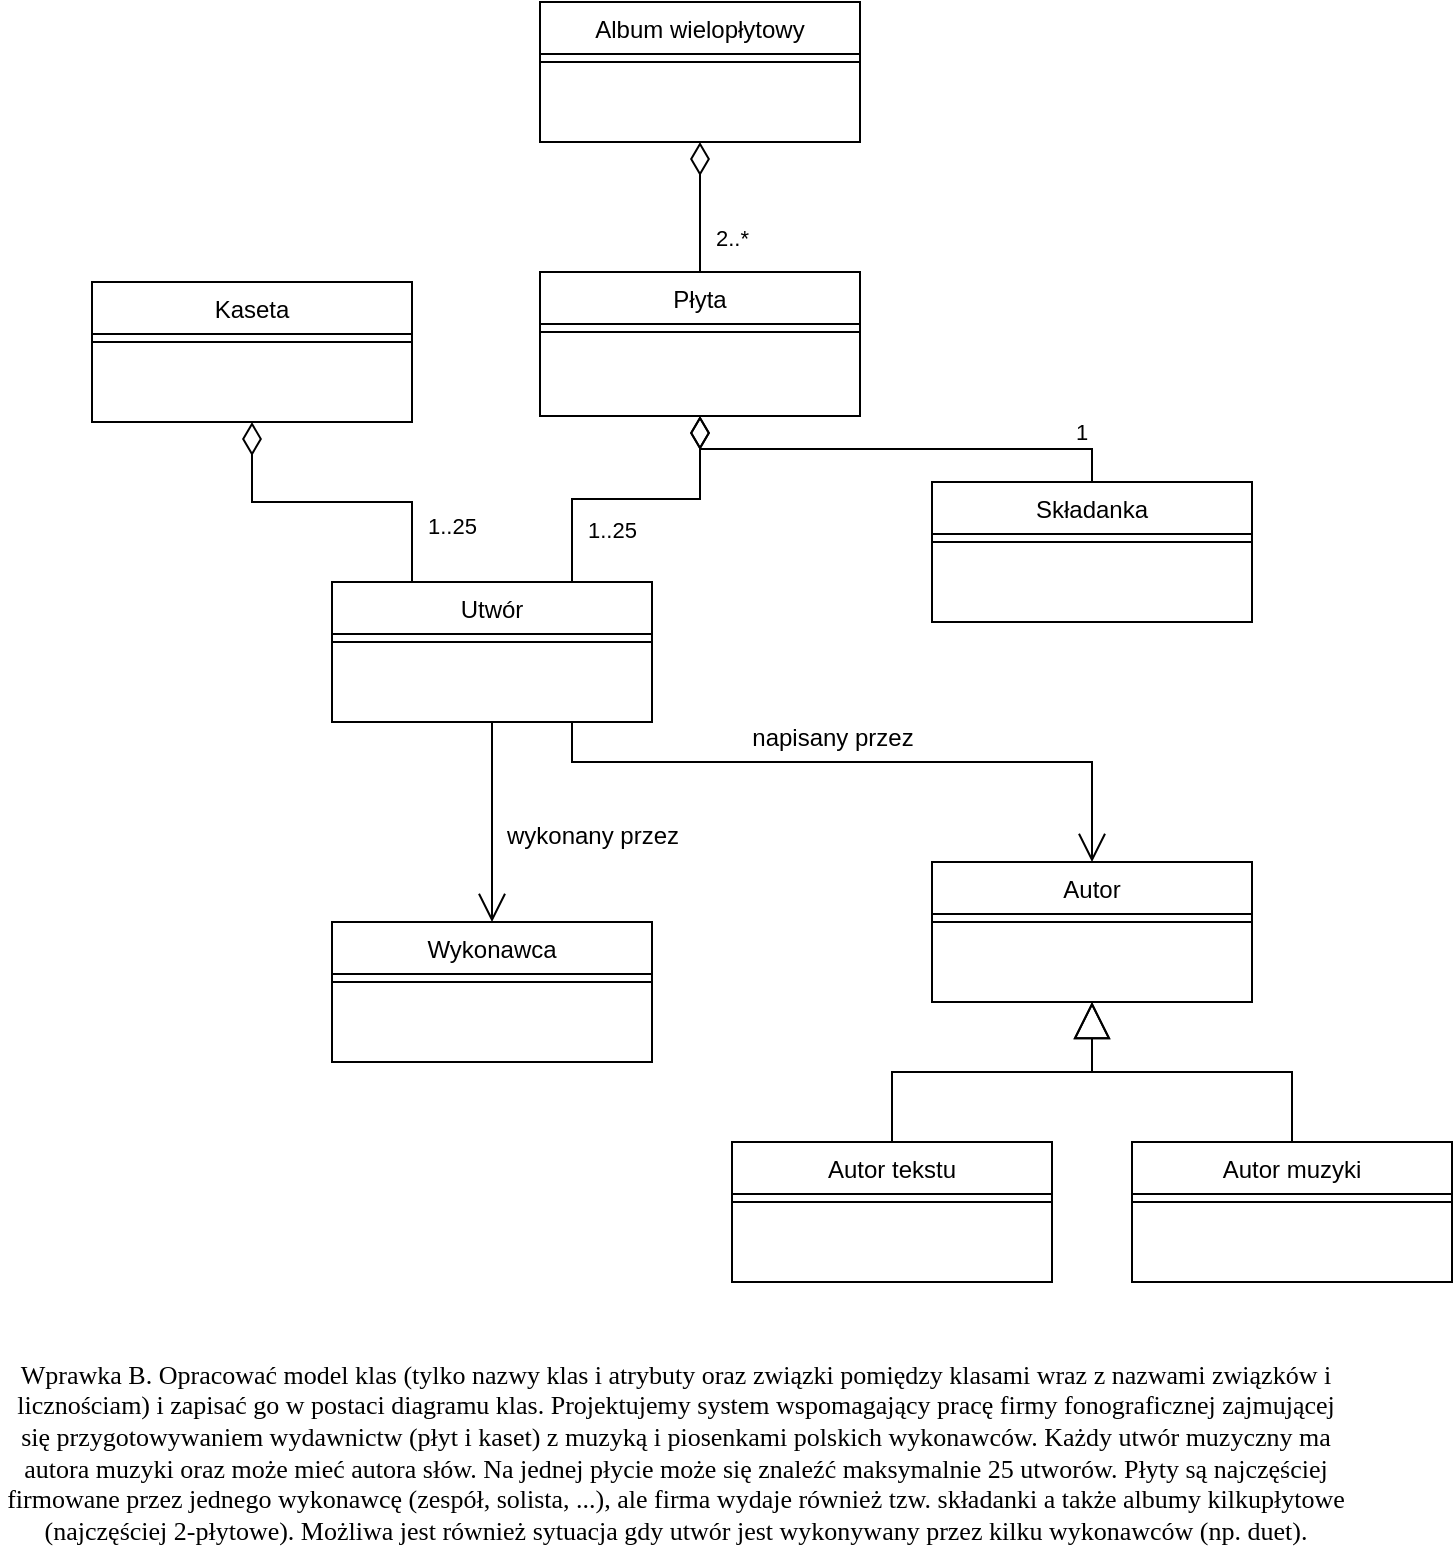 <mxfile version="24.0.7" type="github">
  <diagram id="C5RBs43oDa-KdzZeNtuy" name="Page-1">
    <mxGraphModel dx="1161" dy="632" grid="1" gridSize="10" guides="1" tooltips="1" connect="1" arrows="1" fold="1" page="1" pageScale="1" pageWidth="827" pageHeight="1169" math="0" shadow="0">
      <root>
        <mxCell id="WIyWlLk6GJQsqaUBKTNV-0" />
        <mxCell id="WIyWlLk6GJQsqaUBKTNV-1" parent="WIyWlLk6GJQsqaUBKTNV-0" />
        <mxCell id="zkfFHV4jXpPFQw0GAbJ--13" value="Płyta" style="swimlane;fontStyle=0;align=center;verticalAlign=top;childLayout=stackLayout;horizontal=1;startSize=26;horizontalStack=0;resizeParent=1;resizeLast=0;collapsible=1;marginBottom=0;rounded=0;shadow=0;strokeWidth=1;" parent="WIyWlLk6GJQsqaUBKTNV-1" vertex="1">
          <mxGeometry x="344" y="365" width="160" height="72" as="geometry">
            <mxRectangle x="340" y="380" width="170" height="26" as="alternateBounds" />
          </mxGeometry>
        </mxCell>
        <mxCell id="zkfFHV4jXpPFQw0GAbJ--15" value="" style="line;html=1;strokeWidth=1;align=left;verticalAlign=middle;spacingTop=-1;spacingLeft=3;spacingRight=3;rotatable=0;labelPosition=right;points=[];portConstraint=eastwest;" parent="zkfFHV4jXpPFQw0GAbJ--13" vertex="1">
          <mxGeometry y="26" width="160" height="8" as="geometry" />
        </mxCell>
        <mxCell id="EysOObwqPlJZKndIWrqb-1" value="Kaseta" style="swimlane;fontStyle=0;align=center;verticalAlign=top;childLayout=stackLayout;horizontal=1;startSize=26;horizontalStack=0;resizeParent=1;resizeLast=0;collapsible=1;marginBottom=0;rounded=0;shadow=0;strokeWidth=1;" vertex="1" parent="WIyWlLk6GJQsqaUBKTNV-1">
          <mxGeometry x="120" y="370" width="160" height="70" as="geometry">
            <mxRectangle x="340" y="380" width="170" height="26" as="alternateBounds" />
          </mxGeometry>
        </mxCell>
        <mxCell id="EysOObwqPlJZKndIWrqb-3" value="" style="line;html=1;strokeWidth=1;align=left;verticalAlign=middle;spacingTop=-1;spacingLeft=3;spacingRight=3;rotatable=0;labelPosition=right;points=[];portConstraint=eastwest;" vertex="1" parent="EysOObwqPlJZKndIWrqb-1">
          <mxGeometry y="26" width="160" height="8" as="geometry" />
        </mxCell>
        <mxCell id="EysOObwqPlJZKndIWrqb-4" value="Składanka&#xa;" style="swimlane;fontStyle=0;align=center;verticalAlign=top;childLayout=stackLayout;horizontal=1;startSize=26;horizontalStack=0;resizeParent=1;resizeLast=0;collapsible=1;marginBottom=0;rounded=0;shadow=0;strokeWidth=1;" vertex="1" parent="WIyWlLk6GJQsqaUBKTNV-1">
          <mxGeometry x="540" y="470" width="160" height="70" as="geometry">
            <mxRectangle x="344" y="240" width="170" height="26" as="alternateBounds" />
          </mxGeometry>
        </mxCell>
        <mxCell id="EysOObwqPlJZKndIWrqb-5" value="" style="line;html=1;strokeWidth=1;align=left;verticalAlign=middle;spacingTop=-1;spacingLeft=3;spacingRight=3;rotatable=0;labelPosition=right;points=[];portConstraint=eastwest;" vertex="1" parent="EysOObwqPlJZKndIWrqb-4">
          <mxGeometry y="26" width="160" height="8" as="geometry" />
        </mxCell>
        <mxCell id="EysOObwqPlJZKndIWrqb-6" value="Utwór" style="swimlane;fontStyle=0;align=center;verticalAlign=top;childLayout=stackLayout;horizontal=1;startSize=26;horizontalStack=0;resizeParent=1;resizeLast=0;collapsible=1;marginBottom=0;rounded=0;shadow=0;strokeWidth=1;" vertex="1" parent="WIyWlLk6GJQsqaUBKTNV-1">
          <mxGeometry x="240" y="520" width="160" height="70" as="geometry">
            <mxRectangle x="340" y="380" width="170" height="26" as="alternateBounds" />
          </mxGeometry>
        </mxCell>
        <mxCell id="EysOObwqPlJZKndIWrqb-7" value="" style="line;html=1;strokeWidth=1;align=left;verticalAlign=middle;spacingTop=-1;spacingLeft=3;spacingRight=3;rotatable=0;labelPosition=right;points=[];portConstraint=eastwest;" vertex="1" parent="EysOObwqPlJZKndIWrqb-6">
          <mxGeometry y="26" width="160" height="8" as="geometry" />
        </mxCell>
        <mxCell id="EysOObwqPlJZKndIWrqb-8" value="Wykonawca" style="swimlane;fontStyle=0;align=center;verticalAlign=top;childLayout=stackLayout;horizontal=1;startSize=26;horizontalStack=0;resizeParent=1;resizeLast=0;collapsible=1;marginBottom=0;rounded=0;shadow=0;strokeWidth=1;" vertex="1" parent="WIyWlLk6GJQsqaUBKTNV-1">
          <mxGeometry x="240" y="690" width="160" height="70" as="geometry">
            <mxRectangle x="340" y="380" width="170" height="26" as="alternateBounds" />
          </mxGeometry>
        </mxCell>
        <mxCell id="EysOObwqPlJZKndIWrqb-9" value="" style="line;html=1;strokeWidth=1;align=left;verticalAlign=middle;spacingTop=-1;spacingLeft=3;spacingRight=3;rotatable=0;labelPosition=right;points=[];portConstraint=eastwest;" vertex="1" parent="EysOObwqPlJZKndIWrqb-8">
          <mxGeometry y="26" width="160" height="8" as="geometry" />
        </mxCell>
        <mxCell id="EysOObwqPlJZKndIWrqb-11" value="Album wielopłytowy&#xa;" style="swimlane;fontStyle=0;align=center;verticalAlign=top;childLayout=stackLayout;horizontal=1;startSize=26;horizontalStack=0;resizeParent=1;resizeLast=0;collapsible=1;marginBottom=0;rounded=0;shadow=0;strokeWidth=1;" vertex="1" parent="WIyWlLk6GJQsqaUBKTNV-1">
          <mxGeometry x="344" y="230" width="160" height="70" as="geometry">
            <mxRectangle x="344" y="240" width="170" height="26" as="alternateBounds" />
          </mxGeometry>
        </mxCell>
        <mxCell id="EysOObwqPlJZKndIWrqb-12" value="" style="line;html=1;strokeWidth=1;align=left;verticalAlign=middle;spacingTop=-1;spacingLeft=3;spacingRight=3;rotatable=0;labelPosition=right;points=[];portConstraint=eastwest;" vertex="1" parent="EysOObwqPlJZKndIWrqb-11">
          <mxGeometry y="26" width="160" height="8" as="geometry" />
        </mxCell>
        <mxCell id="EysOObwqPlJZKndIWrqb-15" value="1..25" style="endArrow=none;html=1;endSize=12;startArrow=diamondThin;startSize=14;startFill=0;edgeStyle=orthogonalEdgeStyle;align=left;verticalAlign=bottom;rounded=0;exitX=0.5;exitY=1;exitDx=0;exitDy=0;entryX=0.75;entryY=0;entryDx=0;entryDy=0;endFill=0;" edge="1" parent="WIyWlLk6GJQsqaUBKTNV-1" source="zkfFHV4jXpPFQw0GAbJ--13" target="EysOObwqPlJZKndIWrqb-6">
          <mxGeometry x="0.759" y="6" relative="1" as="geometry">
            <mxPoint x="420" y="490" as="sourcePoint" />
            <mxPoint x="570" y="400" as="targetPoint" />
            <mxPoint as="offset" />
          </mxGeometry>
        </mxCell>
        <mxCell id="EysOObwqPlJZKndIWrqb-17" value="Autor" style="swimlane;fontStyle=0;align=center;verticalAlign=top;childLayout=stackLayout;horizontal=1;startSize=26;horizontalStack=0;resizeParent=1;resizeLast=0;collapsible=1;marginBottom=0;rounded=0;shadow=0;strokeWidth=1;" vertex="1" parent="WIyWlLk6GJQsqaUBKTNV-1">
          <mxGeometry x="540" y="660" width="160" height="70" as="geometry">
            <mxRectangle x="340" y="380" width="170" height="26" as="alternateBounds" />
          </mxGeometry>
        </mxCell>
        <mxCell id="EysOObwqPlJZKndIWrqb-18" value="" style="line;html=1;strokeWidth=1;align=left;verticalAlign=middle;spacingTop=-1;spacingLeft=3;spacingRight=3;rotatable=0;labelPosition=right;points=[];portConstraint=eastwest;" vertex="1" parent="EysOObwqPlJZKndIWrqb-17">
          <mxGeometry y="26" width="160" height="8" as="geometry" />
        </mxCell>
        <mxCell id="EysOObwqPlJZKndIWrqb-10" value="&lt;span style=&quot;font-size: small; text-align: start;&quot;&gt;&lt;font face=&quot;Tahoma&quot;&gt;Wprawka B. Opracować model klas (tylko nazwy klas i atrybuty oraz związki pomiędzy klasami wraz z nazwami związków i licznościam) i zapisać go w postaci diagramu klas. Projektujemy system wspomagający pracę firmy fonograficznej zajmującej się przygotowywaniem wydawnictw (płyt i kaset) z muzyką i piosenkami polskich wykonawców. Każdy utwór muzyczny ma autora muzyki oraz może mieć autora słów. Na jednej płycie może się znaleźć maksymalnie 25 utworów. Płyty są najczęściej firmowane przez jednego wykonawcę (zespół, solista, ...), ale firma wydaje również tzw. składanki a także albumy kilkupłytowe (najczęściej 2-płytowe). Możliwa jest również sytuacja gdy utwór jest wykonywany przez kilku wykonawców (np. duet).&lt;/font&gt;&lt;/span&gt;" style="text;html=1;align=center;verticalAlign=middle;whiteSpace=wrap;rounded=0;" vertex="1" parent="WIyWlLk6GJQsqaUBKTNV-1">
          <mxGeometry x="74" y="940" width="676" height="30" as="geometry" />
        </mxCell>
        <mxCell id="EysOObwqPlJZKndIWrqb-20" value="Autor muzyki" style="swimlane;fontStyle=0;align=center;verticalAlign=top;childLayout=stackLayout;horizontal=1;startSize=26;horizontalStack=0;resizeParent=1;resizeLast=0;collapsible=1;marginBottom=0;rounded=0;shadow=0;strokeWidth=1;" vertex="1" parent="WIyWlLk6GJQsqaUBKTNV-1">
          <mxGeometry x="640" y="800" width="160" height="70" as="geometry">
            <mxRectangle x="340" y="380" width="170" height="26" as="alternateBounds" />
          </mxGeometry>
        </mxCell>
        <mxCell id="EysOObwqPlJZKndIWrqb-21" value="" style="line;html=1;strokeWidth=1;align=left;verticalAlign=middle;spacingTop=-1;spacingLeft=3;spacingRight=3;rotatable=0;labelPosition=right;points=[];portConstraint=eastwest;" vertex="1" parent="EysOObwqPlJZKndIWrqb-20">
          <mxGeometry y="26" width="160" height="8" as="geometry" />
        </mxCell>
        <mxCell id="EysOObwqPlJZKndIWrqb-22" value="Autor tekstu" style="swimlane;fontStyle=0;align=center;verticalAlign=top;childLayout=stackLayout;horizontal=1;startSize=26;horizontalStack=0;resizeParent=1;resizeLast=0;collapsible=1;marginBottom=0;rounded=0;shadow=0;strokeWidth=1;" vertex="1" parent="WIyWlLk6GJQsqaUBKTNV-1">
          <mxGeometry x="440" y="800" width="160" height="70" as="geometry">
            <mxRectangle x="340" y="380" width="170" height="26" as="alternateBounds" />
          </mxGeometry>
        </mxCell>
        <mxCell id="EysOObwqPlJZKndIWrqb-23" value="" style="line;html=1;strokeWidth=1;align=left;verticalAlign=middle;spacingTop=-1;spacingLeft=3;spacingRight=3;rotatable=0;labelPosition=right;points=[];portConstraint=eastwest;" vertex="1" parent="EysOObwqPlJZKndIWrqb-22">
          <mxGeometry y="26" width="160" height="8" as="geometry" />
        </mxCell>
        <mxCell id="EysOObwqPlJZKndIWrqb-24" value="" style="endArrow=block;endSize=16;endFill=0;html=1;rounded=0;entryX=0.5;entryY=1;entryDx=0;entryDy=0;exitX=0.5;exitY=0;exitDx=0;exitDy=0;edgeStyle=orthogonalEdgeStyle;" edge="1" parent="WIyWlLk6GJQsqaUBKTNV-1" source="EysOObwqPlJZKndIWrqb-22" target="EysOObwqPlJZKndIWrqb-17">
          <mxGeometry x="0.128" y="-24" width="160" relative="1" as="geometry">
            <mxPoint x="190" y="760" as="sourcePoint" />
            <mxPoint x="350" y="760" as="targetPoint" />
            <mxPoint as="offset" />
          </mxGeometry>
        </mxCell>
        <mxCell id="EysOObwqPlJZKndIWrqb-25" value="" style="endArrow=block;endSize=16;endFill=0;html=1;rounded=0;entryX=0.5;entryY=1;entryDx=0;entryDy=0;exitX=0.5;exitY=0;exitDx=0;exitDy=0;edgeStyle=orthogonalEdgeStyle;" edge="1" parent="WIyWlLk6GJQsqaUBKTNV-1" source="EysOObwqPlJZKndIWrqb-20" target="EysOObwqPlJZKndIWrqb-17">
          <mxGeometry x="0.128" y="-24" width="160" relative="1" as="geometry">
            <mxPoint x="530" y="810" as="sourcePoint" />
            <mxPoint x="630" y="740" as="targetPoint" />
            <mxPoint as="offset" />
          </mxGeometry>
        </mxCell>
        <mxCell id="EysOObwqPlJZKndIWrqb-26" value="1" style="endArrow=none;html=1;endSize=12;startArrow=diamondThin;startSize=14;startFill=0;edgeStyle=orthogonalEdgeStyle;align=left;verticalAlign=bottom;rounded=0;exitX=0.5;exitY=1;exitDx=0;exitDy=0;entryX=0.5;entryY=0;entryDx=0;entryDy=0;endFill=0;" edge="1" parent="WIyWlLk6GJQsqaUBKTNV-1" source="zkfFHV4jXpPFQw0GAbJ--13" target="EysOObwqPlJZKndIWrqb-4">
          <mxGeometry x="0.769" relative="1" as="geometry">
            <mxPoint x="434" y="447" as="sourcePoint" />
            <mxPoint x="330" y="530" as="targetPoint" />
            <mxPoint as="offset" />
          </mxGeometry>
        </mxCell>
        <mxCell id="EysOObwqPlJZKndIWrqb-27" value="2..*" style="endArrow=none;html=1;endSize=12;startArrow=diamondThin;startSize=14;startFill=0;edgeStyle=orthogonalEdgeStyle;align=left;verticalAlign=bottom;rounded=0;exitX=0.5;exitY=1;exitDx=0;exitDy=0;endFill=0;entryX=0.5;entryY=0;entryDx=0;entryDy=0;" edge="1" parent="WIyWlLk6GJQsqaUBKTNV-1" source="EysOObwqPlJZKndIWrqb-11" target="zkfFHV4jXpPFQw0GAbJ--13">
          <mxGeometry x="0.759" y="6" relative="1" as="geometry">
            <mxPoint x="394" y="447" as="sourcePoint" />
            <mxPoint x="460" y="350" as="targetPoint" />
            <mxPoint as="offset" />
          </mxGeometry>
        </mxCell>
        <mxCell id="EysOObwqPlJZKndIWrqb-28" value="1..25" style="endArrow=none;html=1;endSize=12;startArrow=diamondThin;startSize=14;startFill=0;edgeStyle=orthogonalEdgeStyle;align=left;verticalAlign=bottom;rounded=0;exitX=0.5;exitY=1;exitDx=0;exitDy=0;entryX=0.25;entryY=0;entryDx=0;entryDy=0;endFill=0;" edge="1" parent="WIyWlLk6GJQsqaUBKTNV-1" source="EysOObwqPlJZKndIWrqb-1" target="EysOObwqPlJZKndIWrqb-6">
          <mxGeometry x="0.759" y="6" relative="1" as="geometry">
            <mxPoint x="394" y="447" as="sourcePoint" />
            <mxPoint x="330" y="530" as="targetPoint" />
            <mxPoint as="offset" />
          </mxGeometry>
        </mxCell>
        <mxCell id="EysOObwqPlJZKndIWrqb-31" value="" style="endArrow=open;endFill=1;endSize=12;html=1;rounded=0;exitX=0.5;exitY=1;exitDx=0;exitDy=0;entryX=0.5;entryY=0;entryDx=0;entryDy=0;" edge="1" parent="WIyWlLk6GJQsqaUBKTNV-1" source="EysOObwqPlJZKndIWrqb-6" target="EysOObwqPlJZKndIWrqb-8">
          <mxGeometry width="160" relative="1" as="geometry">
            <mxPoint x="480" y="630" as="sourcePoint" />
            <mxPoint x="390" y="660" as="targetPoint" />
          </mxGeometry>
        </mxCell>
        <mxCell id="EysOObwqPlJZKndIWrqb-32" value="wykonany przez" style="text;align=center;fontStyle=0;verticalAlign=middle;spacingLeft=3;spacingRight=3;strokeColor=none;rotatable=0;points=[[0,0.5],[1,0.5]];portConstraint=eastwest;html=1;" vertex="1" parent="WIyWlLk6GJQsqaUBKTNV-1">
          <mxGeometry x="330" y="634" width="80" height="26" as="geometry" />
        </mxCell>
        <mxCell id="EysOObwqPlJZKndIWrqb-33" value="" style="endArrow=open;endFill=1;endSize=12;html=1;rounded=0;exitX=0.75;exitY=1;exitDx=0;exitDy=0;entryX=0.5;entryY=0;entryDx=0;entryDy=0;edgeStyle=orthogonalEdgeStyle;" edge="1" parent="WIyWlLk6GJQsqaUBKTNV-1" source="EysOObwqPlJZKndIWrqb-6" target="EysOObwqPlJZKndIWrqb-17">
          <mxGeometry width="160" relative="1" as="geometry">
            <mxPoint x="330" y="600" as="sourcePoint" />
            <mxPoint x="330" y="700" as="targetPoint" />
            <Array as="points">
              <mxPoint x="360" y="610" />
              <mxPoint x="620" y="610" />
            </Array>
          </mxGeometry>
        </mxCell>
        <mxCell id="EysOObwqPlJZKndIWrqb-35" value="napisany przez" style="text;align=center;fontStyle=0;verticalAlign=middle;spacingLeft=3;spacingRight=3;strokeColor=none;rotatable=0;points=[[0,0.5],[1,0.5]];portConstraint=eastwest;html=1;" vertex="1" parent="WIyWlLk6GJQsqaUBKTNV-1">
          <mxGeometry x="450" y="585" width="80" height="26" as="geometry" />
        </mxCell>
      </root>
    </mxGraphModel>
  </diagram>
</mxfile>
